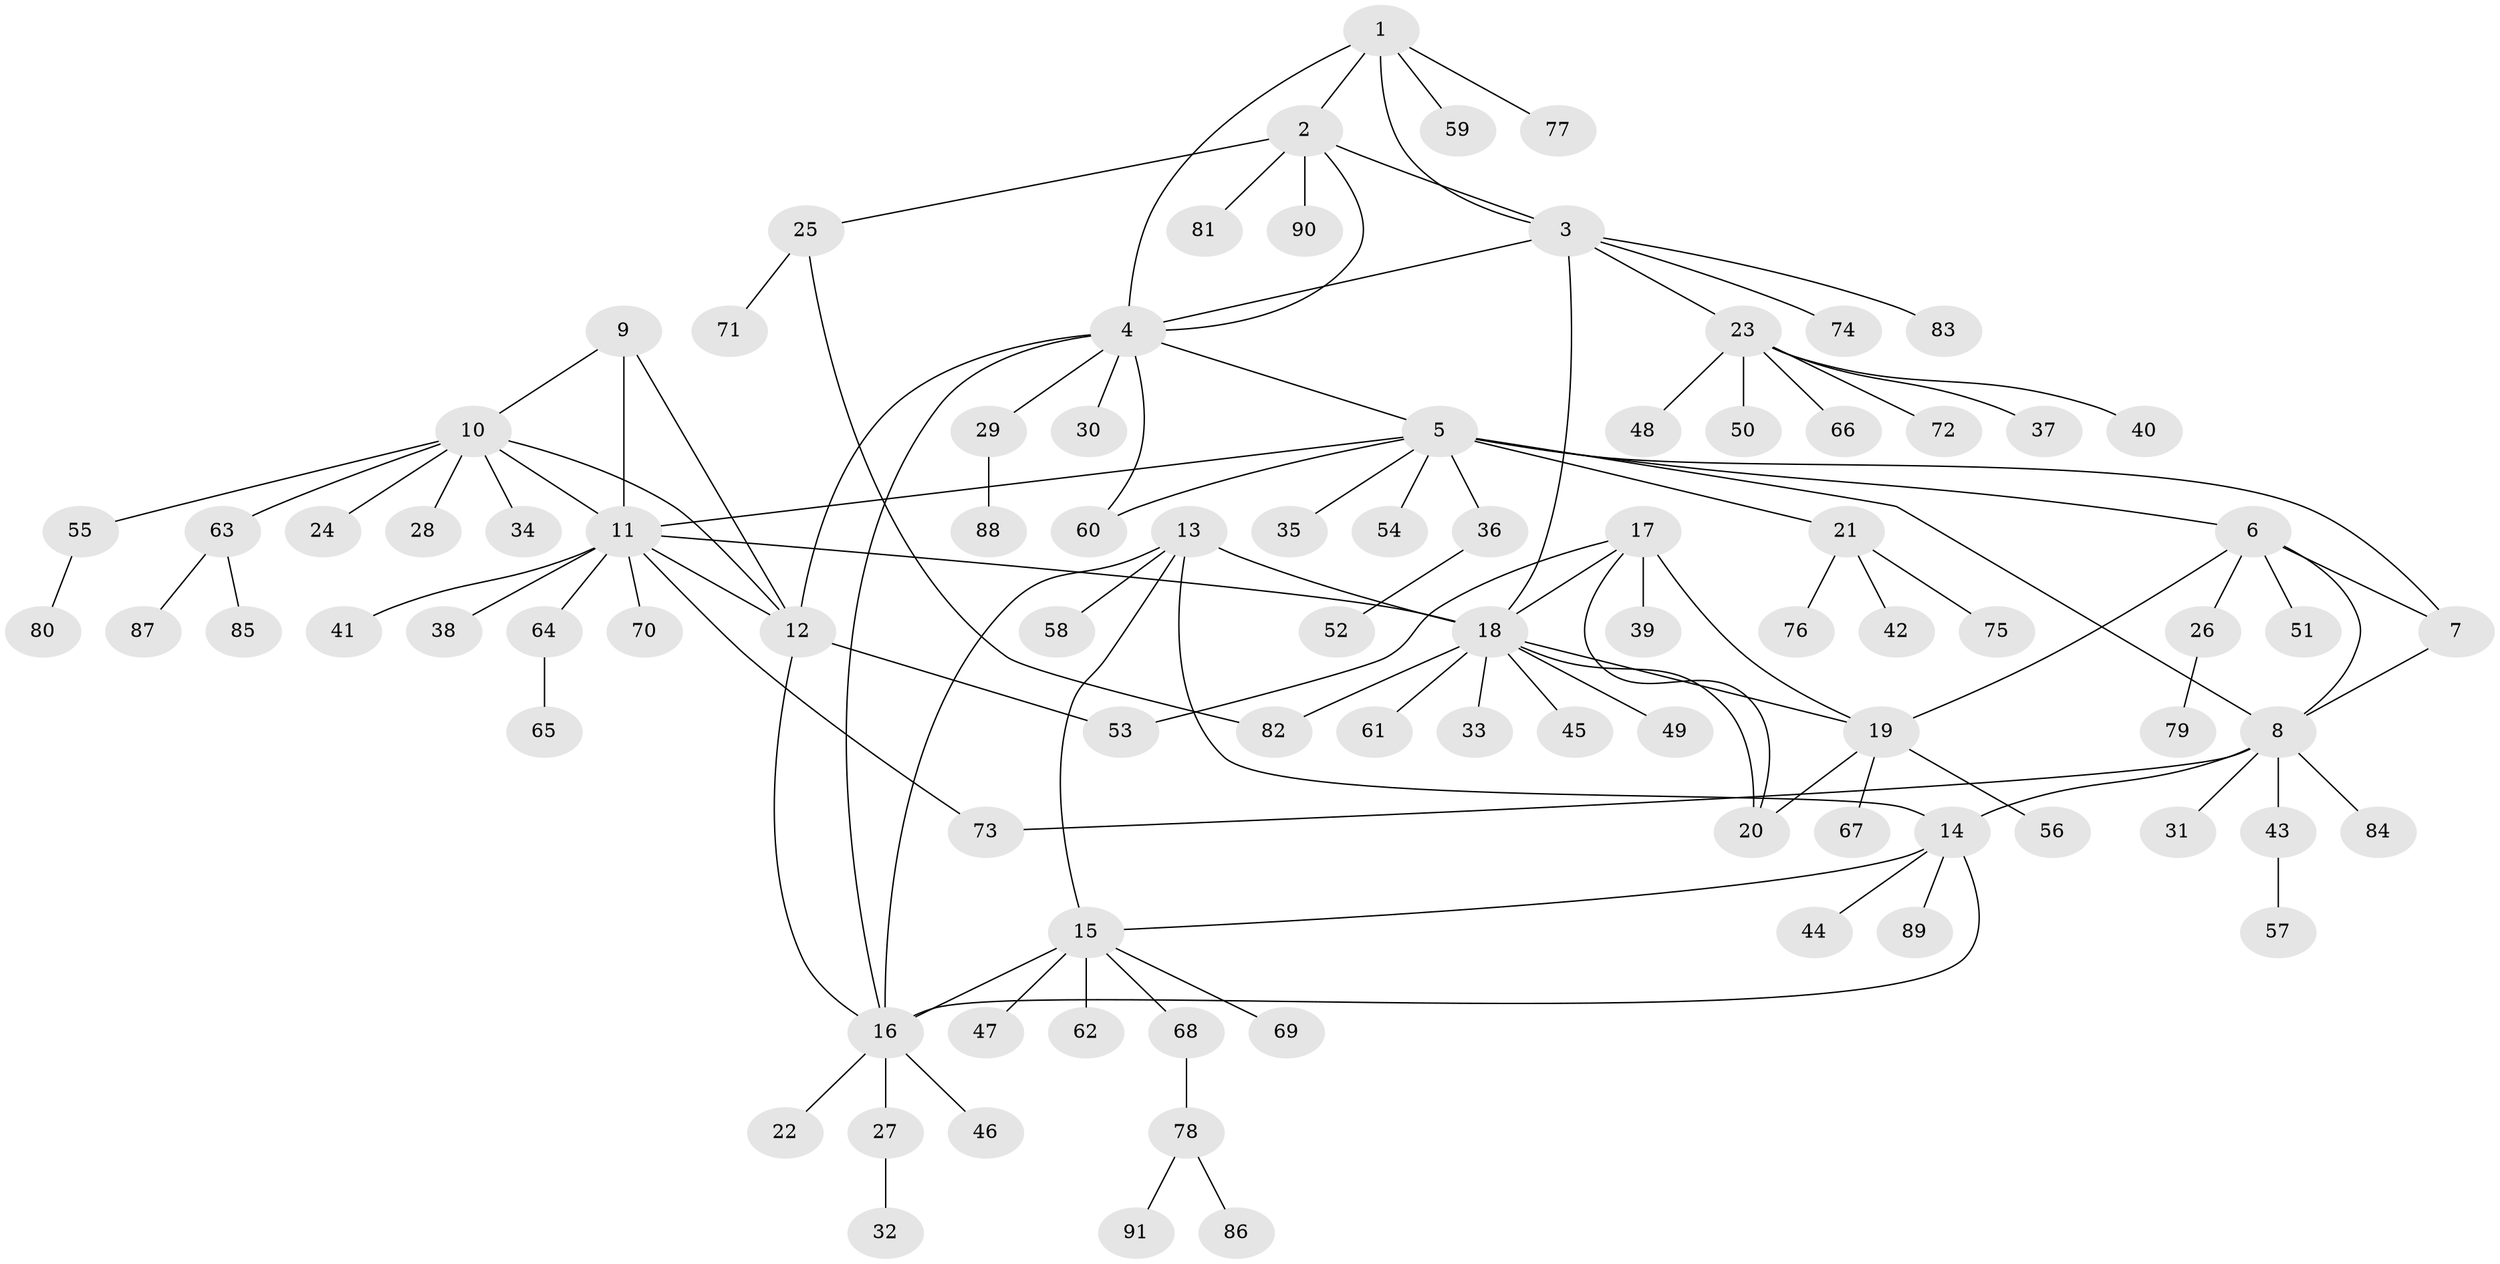// coarse degree distribution, {4: 0.029411764705882353, 5: 0.07352941176470588, 6: 0.04411764705882353, 8: 0.029411764705882353, 7: 0.04411764705882353, 9: 0.029411764705882353, 3: 0.029411764705882353, 1: 0.6176470588235294, 2: 0.10294117647058823}
// Generated by graph-tools (version 1.1) at 2025/52/02/27/25 19:52:20]
// undirected, 91 vertices, 115 edges
graph export_dot {
graph [start="1"]
  node [color=gray90,style=filled];
  1;
  2;
  3;
  4;
  5;
  6;
  7;
  8;
  9;
  10;
  11;
  12;
  13;
  14;
  15;
  16;
  17;
  18;
  19;
  20;
  21;
  22;
  23;
  24;
  25;
  26;
  27;
  28;
  29;
  30;
  31;
  32;
  33;
  34;
  35;
  36;
  37;
  38;
  39;
  40;
  41;
  42;
  43;
  44;
  45;
  46;
  47;
  48;
  49;
  50;
  51;
  52;
  53;
  54;
  55;
  56;
  57;
  58;
  59;
  60;
  61;
  62;
  63;
  64;
  65;
  66;
  67;
  68;
  69;
  70;
  71;
  72;
  73;
  74;
  75;
  76;
  77;
  78;
  79;
  80;
  81;
  82;
  83;
  84;
  85;
  86;
  87;
  88;
  89;
  90;
  91;
  1 -- 2;
  1 -- 3;
  1 -- 4;
  1 -- 59;
  1 -- 77;
  2 -- 3;
  2 -- 4;
  2 -- 25;
  2 -- 81;
  2 -- 90;
  3 -- 4;
  3 -- 18;
  3 -- 23;
  3 -- 74;
  3 -- 83;
  4 -- 5;
  4 -- 12;
  4 -- 16;
  4 -- 29;
  4 -- 30;
  4 -- 60;
  5 -- 6;
  5 -- 7;
  5 -- 8;
  5 -- 11;
  5 -- 21;
  5 -- 35;
  5 -- 36;
  5 -- 54;
  5 -- 60;
  6 -- 7;
  6 -- 8;
  6 -- 19;
  6 -- 26;
  6 -- 51;
  7 -- 8;
  8 -- 14;
  8 -- 31;
  8 -- 43;
  8 -- 73;
  8 -- 84;
  9 -- 10;
  9 -- 11;
  9 -- 12;
  10 -- 11;
  10 -- 12;
  10 -- 24;
  10 -- 28;
  10 -- 34;
  10 -- 55;
  10 -- 63;
  11 -- 12;
  11 -- 18;
  11 -- 38;
  11 -- 41;
  11 -- 64;
  11 -- 70;
  11 -- 73;
  12 -- 16;
  12 -- 53;
  13 -- 14;
  13 -- 15;
  13 -- 16;
  13 -- 18;
  13 -- 58;
  14 -- 15;
  14 -- 16;
  14 -- 44;
  14 -- 89;
  15 -- 16;
  15 -- 47;
  15 -- 62;
  15 -- 68;
  15 -- 69;
  16 -- 22;
  16 -- 27;
  16 -- 46;
  17 -- 18;
  17 -- 19;
  17 -- 20;
  17 -- 39;
  17 -- 53;
  18 -- 19;
  18 -- 20;
  18 -- 33;
  18 -- 45;
  18 -- 49;
  18 -- 61;
  18 -- 82;
  19 -- 20;
  19 -- 56;
  19 -- 67;
  21 -- 42;
  21 -- 75;
  21 -- 76;
  23 -- 37;
  23 -- 40;
  23 -- 48;
  23 -- 50;
  23 -- 66;
  23 -- 72;
  25 -- 71;
  25 -- 82;
  26 -- 79;
  27 -- 32;
  29 -- 88;
  36 -- 52;
  43 -- 57;
  55 -- 80;
  63 -- 85;
  63 -- 87;
  64 -- 65;
  68 -- 78;
  78 -- 86;
  78 -- 91;
}
